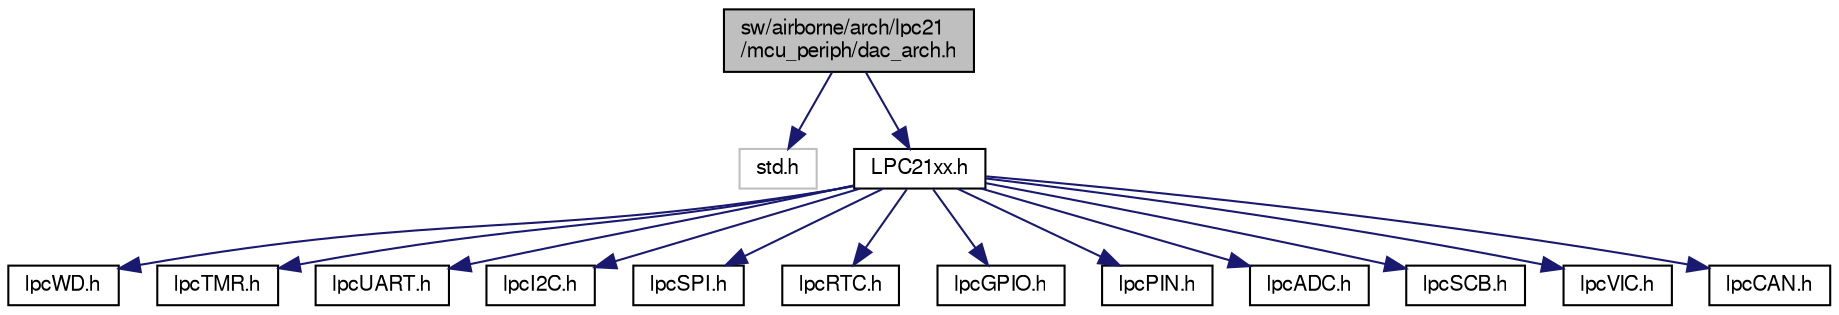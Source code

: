 digraph "sw/airborne/arch/lpc21/mcu_periph/dac_arch.h"
{
  edge [fontname="FreeSans",fontsize="10",labelfontname="FreeSans",labelfontsize="10"];
  node [fontname="FreeSans",fontsize="10",shape=record];
  Node1 [label="sw/airborne/arch/lpc21\l/mcu_periph/dac_arch.h",height=0.2,width=0.4,color="black", fillcolor="grey75", style="filled", fontcolor="black"];
  Node1 -> Node2 [color="midnightblue",fontsize="10",style="solid",fontname="FreeSans"];
  Node2 [label="std.h",height=0.2,width=0.4,color="grey75", fillcolor="white", style="filled"];
  Node1 -> Node3 [color="midnightblue",fontsize="10",style="solid",fontname="FreeSans"];
  Node3 [label="LPC21xx.h",height=0.2,width=0.4,color="black", fillcolor="white", style="filled",URL="$LPC21xx_8h.html"];
  Node3 -> Node4 [color="midnightblue",fontsize="10",style="solid",fontname="FreeSans"];
  Node4 [label="lpcWD.h",height=0.2,width=0.4,color="black", fillcolor="white", style="filled",URL="$lpcWD_8h.html"];
  Node3 -> Node5 [color="midnightblue",fontsize="10",style="solid",fontname="FreeSans"];
  Node5 [label="lpcTMR.h",height=0.2,width=0.4,color="black", fillcolor="white", style="filled",URL="$lpcTMR_8h.html"];
  Node3 -> Node6 [color="midnightblue",fontsize="10",style="solid",fontname="FreeSans"];
  Node6 [label="lpcUART.h",height=0.2,width=0.4,color="black", fillcolor="white", style="filled",URL="$lpcUART_8h.html"];
  Node3 -> Node7 [color="midnightblue",fontsize="10",style="solid",fontname="FreeSans"];
  Node7 [label="lpcI2C.h",height=0.2,width=0.4,color="black", fillcolor="white", style="filled",URL="$lpcI2C_8h.html"];
  Node3 -> Node8 [color="midnightblue",fontsize="10",style="solid",fontname="FreeSans"];
  Node8 [label="lpcSPI.h",height=0.2,width=0.4,color="black", fillcolor="white", style="filled",URL="$lpcSPI_8h.html"];
  Node3 -> Node9 [color="midnightblue",fontsize="10",style="solid",fontname="FreeSans"];
  Node9 [label="lpcRTC.h",height=0.2,width=0.4,color="black", fillcolor="white", style="filled",URL="$lpcRTC_8h.html"];
  Node3 -> Node10 [color="midnightblue",fontsize="10",style="solid",fontname="FreeSans"];
  Node10 [label="lpcGPIO.h",height=0.2,width=0.4,color="black", fillcolor="white", style="filled",URL="$lpcGPIO_8h.html"];
  Node3 -> Node11 [color="midnightblue",fontsize="10",style="solid",fontname="FreeSans"];
  Node11 [label="lpcPIN.h",height=0.2,width=0.4,color="black", fillcolor="white", style="filled",URL="$lpcPIN_8h.html"];
  Node3 -> Node12 [color="midnightblue",fontsize="10",style="solid",fontname="FreeSans"];
  Node12 [label="lpcADC.h",height=0.2,width=0.4,color="black", fillcolor="white", style="filled",URL="$lpcADC_8h.html"];
  Node3 -> Node13 [color="midnightblue",fontsize="10",style="solid",fontname="FreeSans"];
  Node13 [label="lpcSCB.h",height=0.2,width=0.4,color="black", fillcolor="white", style="filled",URL="$lpcSCB_8h.html"];
  Node3 -> Node14 [color="midnightblue",fontsize="10",style="solid",fontname="FreeSans"];
  Node14 [label="lpcVIC.h",height=0.2,width=0.4,color="black", fillcolor="white", style="filled",URL="$lpcVIC_8h.html"];
  Node3 -> Node15 [color="midnightblue",fontsize="10",style="solid",fontname="FreeSans"];
  Node15 [label="lpcCAN.h",height=0.2,width=0.4,color="black", fillcolor="white", style="filled",URL="$lpcCAN_8h.html"];
}
